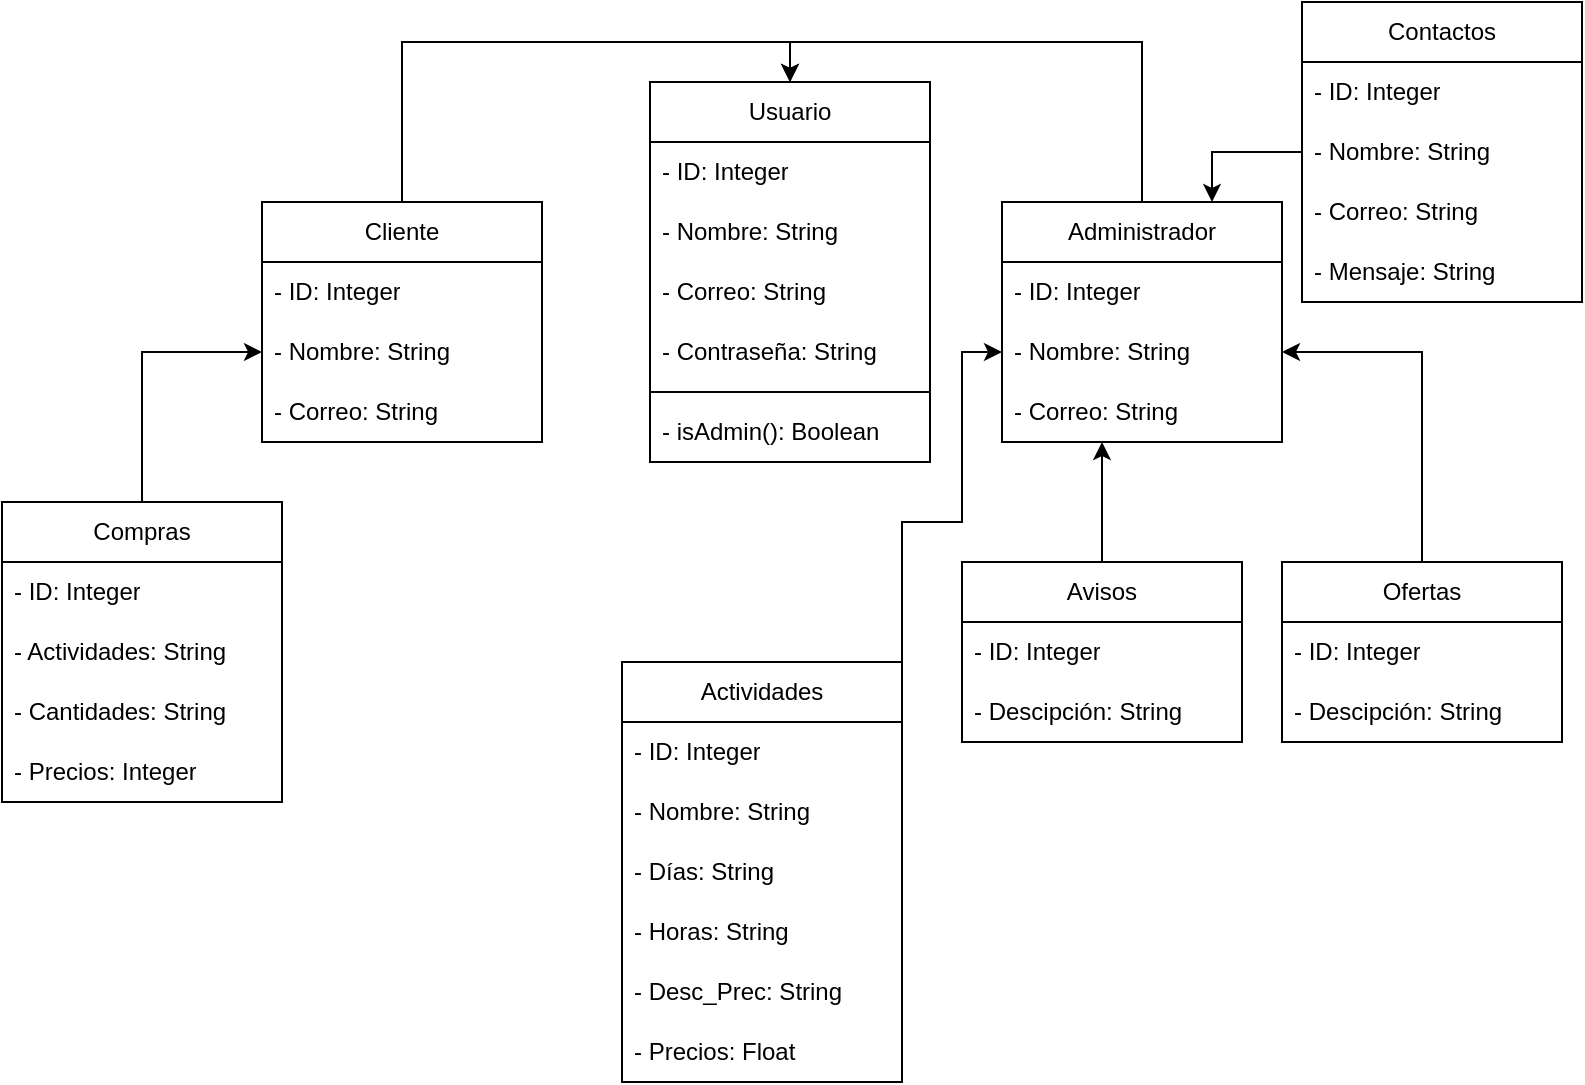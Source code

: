 <mxfile version="24.7.8">
  <diagram name="Página-1" id="DnF3c7S2RMqs9LR_wFNr">
    <mxGraphModel dx="1434" dy="786" grid="1" gridSize="10" guides="1" tooltips="1" connect="1" arrows="1" fold="1" page="1" pageScale="1" pageWidth="827" pageHeight="1169" math="0" shadow="0">
      <root>
        <mxCell id="0" />
        <mxCell id="1" parent="0" />
        <mxCell id="GFfZZeM1FlcKJLDyZN8a-60" style="edgeStyle=orthogonalEdgeStyle;rounded=0;orthogonalLoop=1;jettySize=auto;html=1;exitX=0.5;exitY=0;exitDx=0;exitDy=0;entryX=0.5;entryY=0;entryDx=0;entryDy=0;" parent="1" source="GFfZZeM1FlcKJLDyZN8a-1" target="GFfZZeM1FlcKJLDyZN8a-5" edge="1">
          <mxGeometry relative="1" as="geometry" />
        </mxCell>
        <mxCell id="GFfZZeM1FlcKJLDyZN8a-1" value="Administrador" style="swimlane;fontStyle=0;childLayout=stackLayout;horizontal=1;startSize=30;horizontalStack=0;resizeParent=1;resizeParentMax=0;resizeLast=0;collapsible=1;marginBottom=0;whiteSpace=wrap;html=1;" parent="1" vertex="1">
          <mxGeometry x="520" y="160" width="140" height="120" as="geometry" />
        </mxCell>
        <mxCell id="GFfZZeM1FlcKJLDyZN8a-38" value="- ID: Integer" style="text;strokeColor=none;fillColor=none;align=left;verticalAlign=middle;spacingLeft=4;spacingRight=4;overflow=hidden;points=[[0,0.5],[1,0.5]];portConstraint=eastwest;rotatable=0;whiteSpace=wrap;html=1;" parent="GFfZZeM1FlcKJLDyZN8a-1" vertex="1">
          <mxGeometry y="30" width="140" height="30" as="geometry" />
        </mxCell>
        <mxCell id="GFfZZeM1FlcKJLDyZN8a-55" value="- Nombre: String" style="text;strokeColor=none;fillColor=none;align=left;verticalAlign=middle;spacingLeft=4;spacingRight=4;overflow=hidden;points=[[0,0.5],[1,0.5]];portConstraint=eastwest;rotatable=0;whiteSpace=wrap;html=1;" parent="GFfZZeM1FlcKJLDyZN8a-1" vertex="1">
          <mxGeometry y="60" width="140" height="30" as="geometry" />
        </mxCell>
        <mxCell id="GFfZZeM1FlcKJLDyZN8a-56" value="- Correo: String" style="text;strokeColor=none;fillColor=none;align=left;verticalAlign=middle;spacingLeft=4;spacingRight=4;overflow=hidden;points=[[0,0.5],[1,0.5]];portConstraint=eastwest;rotatable=0;whiteSpace=wrap;html=1;" parent="GFfZZeM1FlcKJLDyZN8a-1" vertex="1">
          <mxGeometry y="90" width="140" height="30" as="geometry" />
        </mxCell>
        <mxCell id="GFfZZeM1FlcKJLDyZN8a-5" value="Usuario" style="swimlane;fontStyle=0;childLayout=stackLayout;horizontal=1;startSize=30;horizontalStack=0;resizeParent=1;resizeParentMax=0;resizeLast=0;collapsible=1;marginBottom=0;whiteSpace=wrap;html=1;" parent="1" vertex="1">
          <mxGeometry x="344" y="100" width="140" height="190" as="geometry" />
        </mxCell>
        <mxCell id="GFfZZeM1FlcKJLDyZN8a-6" value="- ID: Integer" style="text;strokeColor=none;fillColor=none;align=left;verticalAlign=middle;spacingLeft=4;spacingRight=4;overflow=hidden;points=[[0,0.5],[1,0.5]];portConstraint=eastwest;rotatable=0;whiteSpace=wrap;html=1;" parent="GFfZZeM1FlcKJLDyZN8a-5" vertex="1">
          <mxGeometry y="30" width="140" height="30" as="geometry" />
        </mxCell>
        <mxCell id="GFfZZeM1FlcKJLDyZN8a-53" value="- Nombre: String" style="text;strokeColor=none;fillColor=none;align=left;verticalAlign=middle;spacingLeft=4;spacingRight=4;overflow=hidden;points=[[0,0.5],[1,0.5]];portConstraint=eastwest;rotatable=0;whiteSpace=wrap;html=1;" parent="GFfZZeM1FlcKJLDyZN8a-5" vertex="1">
          <mxGeometry y="60" width="140" height="30" as="geometry" />
        </mxCell>
        <mxCell id="GFfZZeM1FlcKJLDyZN8a-54" value="- Correo: String" style="text;strokeColor=none;fillColor=none;align=left;verticalAlign=middle;spacingLeft=4;spacingRight=4;overflow=hidden;points=[[0,0.5],[1,0.5]];portConstraint=eastwest;rotatable=0;whiteSpace=wrap;html=1;" parent="GFfZZeM1FlcKJLDyZN8a-5" vertex="1">
          <mxGeometry y="90" width="140" height="30" as="geometry" />
        </mxCell>
        <mxCell id="GFfZZeM1FlcKJLDyZN8a-34" value="- Contraseña: String" style="text;strokeColor=none;fillColor=none;align=left;verticalAlign=middle;spacingLeft=4;spacingRight=4;overflow=hidden;points=[[0,0.5],[1,0.5]];portConstraint=eastwest;rotatable=0;whiteSpace=wrap;html=1;" parent="GFfZZeM1FlcKJLDyZN8a-5" vertex="1">
          <mxGeometry y="120" width="140" height="30" as="geometry" />
        </mxCell>
        <mxCell id="35PMznLgrGDnaeDY3zjH-1" value="" style="line;strokeWidth=1;rotatable=0;dashed=0;labelPosition=right;align=left;verticalAlign=middle;spacingTop=0;spacingLeft=6;points=[];portConstraint=eastwest;" parent="GFfZZeM1FlcKJLDyZN8a-5" vertex="1">
          <mxGeometry y="150" width="140" height="10" as="geometry" />
        </mxCell>
        <mxCell id="35PMznLgrGDnaeDY3zjH-2" value="- isAdmin(): Boolean" style="text;strokeColor=none;fillColor=none;align=left;verticalAlign=middle;spacingLeft=4;spacingRight=4;overflow=hidden;points=[[0,0.5],[1,0.5]];portConstraint=eastwest;rotatable=0;whiteSpace=wrap;html=1;" parent="GFfZZeM1FlcKJLDyZN8a-5" vertex="1">
          <mxGeometry y="160" width="140" height="30" as="geometry" />
        </mxCell>
        <mxCell id="GFfZZeM1FlcKJLDyZN8a-69" style="edgeStyle=orthogonalEdgeStyle;rounded=0;orthogonalLoop=1;jettySize=auto;html=1;exitX=0.5;exitY=0;exitDx=0;exitDy=0;entryX=0;entryY=0.5;entryDx=0;entryDy=0;" parent="1" source="GFfZZeM1FlcKJLDyZN8a-13" target="GFfZZeM1FlcKJLDyZN8a-51" edge="1">
          <mxGeometry relative="1" as="geometry" />
        </mxCell>
        <mxCell id="GFfZZeM1FlcKJLDyZN8a-13" value="Compras" style="swimlane;fontStyle=0;childLayout=stackLayout;horizontal=1;startSize=30;horizontalStack=0;resizeParent=1;resizeParentMax=0;resizeLast=0;collapsible=1;marginBottom=0;whiteSpace=wrap;html=1;" parent="1" vertex="1">
          <mxGeometry x="20" y="310" width="140" height="150" as="geometry" />
        </mxCell>
        <mxCell id="GFfZZeM1FlcKJLDyZN8a-41" value="- ID: Integer" style="text;strokeColor=none;fillColor=none;align=left;verticalAlign=middle;spacingLeft=4;spacingRight=4;overflow=hidden;points=[[0,0.5],[1,0.5]];portConstraint=eastwest;rotatable=0;whiteSpace=wrap;html=1;" parent="GFfZZeM1FlcKJLDyZN8a-13" vertex="1">
          <mxGeometry y="30" width="140" height="30" as="geometry" />
        </mxCell>
        <mxCell id="7_kM_UHr8HDMBDR2DKmV-2" value="- Actividades: String" style="text;strokeColor=none;fillColor=none;align=left;verticalAlign=middle;spacingLeft=4;spacingRight=4;overflow=hidden;points=[[0,0.5],[1,0.5]];portConstraint=eastwest;rotatable=0;whiteSpace=wrap;html=1;" vertex="1" parent="GFfZZeM1FlcKJLDyZN8a-13">
          <mxGeometry y="60" width="140" height="30" as="geometry" />
        </mxCell>
        <mxCell id="GFfZZeM1FlcKJLDyZN8a-49" value="- Cantidades: String" style="text;strokeColor=none;fillColor=none;align=left;verticalAlign=middle;spacingLeft=4;spacingRight=4;overflow=hidden;points=[[0,0.5],[1,0.5]];portConstraint=eastwest;rotatable=0;whiteSpace=wrap;html=1;" parent="GFfZZeM1FlcKJLDyZN8a-13" vertex="1">
          <mxGeometry y="90" width="140" height="30" as="geometry" />
        </mxCell>
        <mxCell id="GFfZZeM1FlcKJLDyZN8a-50" value="- Precios: Integer" style="text;strokeColor=none;fillColor=none;align=left;verticalAlign=middle;spacingLeft=4;spacingRight=4;overflow=hidden;points=[[0,0.5],[1,0.5]];portConstraint=eastwest;rotatable=0;whiteSpace=wrap;html=1;" parent="GFfZZeM1FlcKJLDyZN8a-13" vertex="1">
          <mxGeometry y="120" width="140" height="30" as="geometry" />
        </mxCell>
        <mxCell id="GFfZZeM1FlcKJLDyZN8a-59" style="edgeStyle=orthogonalEdgeStyle;rounded=0;orthogonalLoop=1;jettySize=auto;html=1;entryX=0.5;entryY=0;entryDx=0;entryDy=0;exitX=0.5;exitY=0;exitDx=0;exitDy=0;" parent="1" source="GFfZZeM1FlcKJLDyZN8a-17" target="GFfZZeM1FlcKJLDyZN8a-5" edge="1">
          <mxGeometry relative="1" as="geometry" />
        </mxCell>
        <mxCell id="GFfZZeM1FlcKJLDyZN8a-17" value="Cliente&lt;span style=&quot;color: rgba(0, 0, 0, 0); font-family: monospace; font-size: 0px; text-align: start; text-wrap: nowrap;&quot;&gt;%3CmxGraphModel%3E%3Croot%3E%3CmxCell%20id%3D%220%22%2F%3E%3CmxCell%20id%3D%221%22%20parent%3D%220%22%2F%3E%3CmxCell%20id%3D%222%22%20value%3D%22Compras%22%20style%3D%22swimlane%3BfontStyle%3D0%3BchildLayout%3DstackLayout%3Bhorizontal%3D1%3BstartSize%3D30%3BhorizontalStack%3D0%3BresizeParent%3D1%3BresizeParentMax%3D0%3BresizeLast%3D0%3Bcollapsible%3D1%3BmarginBottom%3D0%3BwhiteSpace%3Dwrap%3Bhtml%3D1%3B%22%20vertex%3D%221%22%20parent%3D%221%22%3E%3CmxGeometry%20x%3D%2240%22%20y%3D%22370%22%20width%3D%22140%22%20height%3D%22120%22%20as%3D%22geometry%22%2F%3E%3C%2FmxCell%3E%3CmxCell%20id%3D%223%22%20value%3D%22Item%201%22%20style%3D%22text%3BstrokeColor%3Dnone%3BfillColor%3Dnone%3Balign%3Dleft%3BverticalAlign%3Dmiddle%3BspacingLeft%3D4%3BspacingRight%3D4%3Boverflow%3Dhidden%3Bpoints%3D%5B%5B0%2C0.5%5D%2C%5B1%2C0.5%5D%5D%3BportConstraint%3Deastwest%3Brotatable%3D0%3BwhiteSpace%3Dwrap%3Bhtml%3D1%3B%22%20vertex%3D%221%22%20parent%3D%222%22%3E%3CmxGeometry%20y%3D%2230%22%20width%3D%22140%22%20height%3D%2230%22%20as%3D%22geometry%22%2F%3E%3C%2FmxCell%3E%3CmxCell%20id%3D%224%22%20value%3D%22Item%202%22%20style%3D%22text%3BstrokeColor%3Dnone%3BfillColor%3Dnone%3Balign%3Dleft%3BverticalAlign%3Dmiddle%3BspacingLeft%3D4%3BspacingRight%3D4%3Boverflow%3Dhidden%3Bpoints%3D%5B%5B0%2C0.5%5D%2C%5B1%2C0.5%5D%5D%3BportConstraint%3Deastwest%3Brotatable%3D0%3BwhiteSpace%3Dwrap%3Bhtml%3D1%3B%22%20vertex%3D%221%22%20parent%3D%222%22%3E%3CmxGeometry%20y%3D%2260%22%20width%3D%22140%22%20height%3D%2230%22%20as%3D%22geometry%22%2F%3E%3C%2FmxCell%3E%3CmxCell%20id%3D%225%22%20value%3D%22Item%203%22%20style%3D%22text%3BstrokeColor%3Dnone%3BfillColor%3Dnone%3Balign%3Dleft%3BverticalAlign%3Dmiddle%3BspacingLeft%3D4%3BspacingRight%3D4%3Boverflow%3Dhidden%3Bpoints%3D%5B%5B0%2C0.5%5D%2C%5B1%2C0.5%5D%5D%3BportConstraint%3Deastwest%3Brotatable%3D0%3BwhiteSpace%3Dwrap%3Bhtml%3D1%3B%22%20vertex%3D%221%22%20parent%3D%222%22%3E%3CmxGeometry%20y%3D%2290%22%20width%3D%22140%22%20height%3D%2230%22%20as%3D%22geometry%22%2F%3E%3C%2FmxCell%3E%3C%2Froot%3E%3C%2FmxGraphModel%3E&lt;/span&gt;" style="swimlane;fontStyle=0;childLayout=stackLayout;horizontal=1;startSize=30;horizontalStack=0;resizeParent=1;resizeParentMax=0;resizeLast=0;collapsible=1;marginBottom=0;whiteSpace=wrap;html=1;" parent="1" vertex="1">
          <mxGeometry x="150" y="160" width="140" height="120" as="geometry" />
        </mxCell>
        <mxCell id="GFfZZeM1FlcKJLDyZN8a-35" value="- ID: Integer" style="text;strokeColor=none;fillColor=none;align=left;verticalAlign=middle;spacingLeft=4;spacingRight=4;overflow=hidden;points=[[0,0.5],[1,0.5]];portConstraint=eastwest;rotatable=0;whiteSpace=wrap;html=1;" parent="GFfZZeM1FlcKJLDyZN8a-17" vertex="1">
          <mxGeometry y="30" width="140" height="30" as="geometry" />
        </mxCell>
        <mxCell id="GFfZZeM1FlcKJLDyZN8a-51" value="- Nombre: String" style="text;strokeColor=none;fillColor=none;align=left;verticalAlign=middle;spacingLeft=4;spacingRight=4;overflow=hidden;points=[[0,0.5],[1,0.5]];portConstraint=eastwest;rotatable=0;whiteSpace=wrap;html=1;" parent="GFfZZeM1FlcKJLDyZN8a-17" vertex="1">
          <mxGeometry y="60" width="140" height="30" as="geometry" />
        </mxCell>
        <mxCell id="GFfZZeM1FlcKJLDyZN8a-52" value="- Correo: String" style="text;strokeColor=none;fillColor=none;align=left;verticalAlign=middle;spacingLeft=4;spacingRight=4;overflow=hidden;points=[[0,0.5],[1,0.5]];portConstraint=eastwest;rotatable=0;whiteSpace=wrap;html=1;" parent="GFfZZeM1FlcKJLDyZN8a-17" vertex="1">
          <mxGeometry y="90" width="140" height="30" as="geometry" />
        </mxCell>
        <mxCell id="GFfZZeM1FlcKJLDyZN8a-61" style="edgeStyle=orthogonalEdgeStyle;rounded=0;orthogonalLoop=1;jettySize=auto;html=1;entryX=0;entryY=0.5;entryDx=0;entryDy=0;" parent="1" source="GFfZZeM1FlcKJLDyZN8a-25" target="GFfZZeM1FlcKJLDyZN8a-55" edge="1">
          <mxGeometry relative="1" as="geometry">
            <Array as="points">
              <mxPoint x="470" y="320" />
              <mxPoint x="500" y="320" />
              <mxPoint x="500" y="235" />
            </Array>
          </mxGeometry>
        </mxCell>
        <mxCell id="GFfZZeM1FlcKJLDyZN8a-25" value="Actividades" style="swimlane;fontStyle=0;childLayout=stackLayout;horizontal=1;startSize=30;horizontalStack=0;resizeParent=1;resizeParentMax=0;resizeLast=0;collapsible=1;marginBottom=0;whiteSpace=wrap;html=1;" parent="1" vertex="1">
          <mxGeometry x="330" y="390" width="140" height="210" as="geometry" />
        </mxCell>
        <mxCell id="GFfZZeM1FlcKJLDyZN8a-44" value="- ID: Integer" style="text;strokeColor=none;fillColor=none;align=left;verticalAlign=middle;spacingLeft=4;spacingRight=4;overflow=hidden;points=[[0,0.5],[1,0.5]];portConstraint=eastwest;rotatable=0;whiteSpace=wrap;html=1;" parent="GFfZZeM1FlcKJLDyZN8a-25" vertex="1">
          <mxGeometry y="30" width="140" height="30" as="geometry" />
        </mxCell>
        <mxCell id="GFfZZeM1FlcKJLDyZN8a-45" value="- Nombre: String" style="text;strokeColor=none;fillColor=none;align=left;verticalAlign=middle;spacingLeft=4;spacingRight=4;overflow=hidden;points=[[0,0.5],[1,0.5]];portConstraint=eastwest;rotatable=0;whiteSpace=wrap;html=1;" parent="GFfZZeM1FlcKJLDyZN8a-25" vertex="1">
          <mxGeometry y="60" width="140" height="30" as="geometry" />
        </mxCell>
        <mxCell id="GFfZZeM1FlcKJLDyZN8a-46" value="- Días: String" style="text;strokeColor=none;fillColor=none;align=left;verticalAlign=middle;spacingLeft=4;spacingRight=4;overflow=hidden;points=[[0,0.5],[1,0.5]];portConstraint=eastwest;rotatable=0;whiteSpace=wrap;html=1;" parent="GFfZZeM1FlcKJLDyZN8a-25" vertex="1">
          <mxGeometry y="90" width="140" height="30" as="geometry" />
        </mxCell>
        <mxCell id="GFfZZeM1FlcKJLDyZN8a-47" value="- Horas: String" style="text;strokeColor=none;fillColor=none;align=left;verticalAlign=middle;spacingLeft=4;spacingRight=4;overflow=hidden;points=[[0,0.5],[1,0.5]];portConstraint=eastwest;rotatable=0;whiteSpace=wrap;html=1;" parent="GFfZZeM1FlcKJLDyZN8a-25" vertex="1">
          <mxGeometry y="120" width="140" height="30" as="geometry" />
        </mxCell>
        <mxCell id="7_kM_UHr8HDMBDR2DKmV-1" value="- Desc_Prec: String" style="text;strokeColor=none;fillColor=none;align=left;verticalAlign=middle;spacingLeft=4;spacingRight=4;overflow=hidden;points=[[0,0.5],[1,0.5]];portConstraint=eastwest;rotatable=0;whiteSpace=wrap;html=1;" vertex="1" parent="GFfZZeM1FlcKJLDyZN8a-25">
          <mxGeometry y="150" width="140" height="30" as="geometry" />
        </mxCell>
        <mxCell id="GFfZZeM1FlcKJLDyZN8a-48" value="- Precios: Float" style="text;strokeColor=none;fillColor=none;align=left;verticalAlign=middle;spacingLeft=4;spacingRight=4;overflow=hidden;points=[[0,0.5],[1,0.5]];portConstraint=eastwest;rotatable=0;whiteSpace=wrap;html=1;" parent="GFfZZeM1FlcKJLDyZN8a-25" vertex="1">
          <mxGeometry y="180" width="140" height="30" as="geometry" />
        </mxCell>
        <mxCell id="GFfZZeM1FlcKJLDyZN8a-62" style="edgeStyle=orthogonalEdgeStyle;rounded=0;orthogonalLoop=1;jettySize=auto;html=1;exitX=0.5;exitY=0;exitDx=0;exitDy=0;entryX=1;entryY=0.5;entryDx=0;entryDy=0;" parent="1" source="GFfZZeM1FlcKJLDyZN8a-30" target="GFfZZeM1FlcKJLDyZN8a-55" edge="1">
          <mxGeometry relative="1" as="geometry" />
        </mxCell>
        <mxCell id="GFfZZeM1FlcKJLDyZN8a-30" value="Ofertas" style="swimlane;fontStyle=0;childLayout=stackLayout;horizontal=1;startSize=30;horizontalStack=0;resizeParent=1;resizeParentMax=0;resizeLast=0;collapsible=1;marginBottom=0;whiteSpace=wrap;html=1;" parent="1" vertex="1">
          <mxGeometry x="660" y="340" width="140" height="90" as="geometry" />
        </mxCell>
        <mxCell id="GFfZZeM1FlcKJLDyZN8a-67" value="- ID: Integer" style="text;strokeColor=none;fillColor=none;align=left;verticalAlign=middle;spacingLeft=4;spacingRight=4;overflow=hidden;points=[[0,0.5],[1,0.5]];portConstraint=eastwest;rotatable=0;whiteSpace=wrap;html=1;" parent="GFfZZeM1FlcKJLDyZN8a-30" vertex="1">
          <mxGeometry y="30" width="140" height="30" as="geometry" />
        </mxCell>
        <mxCell id="GFfZZeM1FlcKJLDyZN8a-68" value="- Descipción: String" style="text;strokeColor=none;fillColor=none;align=left;verticalAlign=middle;spacingLeft=4;spacingRight=4;overflow=hidden;points=[[0,0.5],[1,0.5]];portConstraint=eastwest;rotatable=0;whiteSpace=wrap;html=1;" parent="GFfZZeM1FlcKJLDyZN8a-30" vertex="1">
          <mxGeometry y="60" width="140" height="30" as="geometry" />
        </mxCell>
        <mxCell id="GFfZZeM1FlcKJLDyZN8a-57" value="Avisos" style="swimlane;fontStyle=0;childLayout=stackLayout;horizontal=1;startSize=30;horizontalStack=0;resizeParent=1;resizeParentMax=0;resizeLast=0;collapsible=1;marginBottom=0;whiteSpace=wrap;html=1;" parent="1" vertex="1">
          <mxGeometry x="500" y="340" width="140" height="90" as="geometry" />
        </mxCell>
        <mxCell id="GFfZZeM1FlcKJLDyZN8a-65" value="- ID: Integer" style="text;strokeColor=none;fillColor=none;align=left;verticalAlign=middle;spacingLeft=4;spacingRight=4;overflow=hidden;points=[[0,0.5],[1,0.5]];portConstraint=eastwest;rotatable=0;whiteSpace=wrap;html=1;" parent="GFfZZeM1FlcKJLDyZN8a-57" vertex="1">
          <mxGeometry y="30" width="140" height="30" as="geometry" />
        </mxCell>
        <mxCell id="GFfZZeM1FlcKJLDyZN8a-66" value="- Descipción: String" style="text;strokeColor=none;fillColor=none;align=left;verticalAlign=middle;spacingLeft=4;spacingRight=4;overflow=hidden;points=[[0,0.5],[1,0.5]];portConstraint=eastwest;rotatable=0;whiteSpace=wrap;html=1;" parent="GFfZZeM1FlcKJLDyZN8a-57" vertex="1">
          <mxGeometry y="60" width="140" height="30" as="geometry" />
        </mxCell>
        <mxCell id="GFfZZeM1FlcKJLDyZN8a-64" style="edgeStyle=orthogonalEdgeStyle;rounded=0;orthogonalLoop=1;jettySize=auto;html=1;exitX=0.5;exitY=0;exitDx=0;exitDy=0;" parent="1" source="GFfZZeM1FlcKJLDyZN8a-57" edge="1">
          <mxGeometry relative="1" as="geometry">
            <mxPoint x="570" y="280" as="targetPoint" />
          </mxGeometry>
        </mxCell>
        <mxCell id="7_kM_UHr8HDMBDR2DKmV-8" style="edgeStyle=orthogonalEdgeStyle;rounded=0;orthogonalLoop=1;jettySize=auto;html=1;entryX=0.75;entryY=0;entryDx=0;entryDy=0;" edge="1" parent="1" source="7_kM_UHr8HDMBDR2DKmV-3" target="GFfZZeM1FlcKJLDyZN8a-1">
          <mxGeometry relative="1" as="geometry" />
        </mxCell>
        <mxCell id="7_kM_UHr8HDMBDR2DKmV-3" value="Contactos" style="swimlane;fontStyle=0;childLayout=stackLayout;horizontal=1;startSize=30;horizontalStack=0;resizeParent=1;resizeParentMax=0;resizeLast=0;collapsible=1;marginBottom=0;whiteSpace=wrap;html=1;" vertex="1" parent="1">
          <mxGeometry x="670" y="60" width="140" height="150" as="geometry" />
        </mxCell>
        <mxCell id="7_kM_UHr8HDMBDR2DKmV-4" value="- ID: Integer" style="text;strokeColor=none;fillColor=none;align=left;verticalAlign=middle;spacingLeft=4;spacingRight=4;overflow=hidden;points=[[0,0.5],[1,0.5]];portConstraint=eastwest;rotatable=0;whiteSpace=wrap;html=1;" vertex="1" parent="7_kM_UHr8HDMBDR2DKmV-3">
          <mxGeometry y="30" width="140" height="30" as="geometry" />
        </mxCell>
        <mxCell id="7_kM_UHr8HDMBDR2DKmV-5" value="- Nombre: String" style="text;strokeColor=none;fillColor=none;align=left;verticalAlign=middle;spacingLeft=4;spacingRight=4;overflow=hidden;points=[[0,0.5],[1,0.5]];portConstraint=eastwest;rotatable=0;whiteSpace=wrap;html=1;" vertex="1" parent="7_kM_UHr8HDMBDR2DKmV-3">
          <mxGeometry y="60" width="140" height="30" as="geometry" />
        </mxCell>
        <mxCell id="7_kM_UHr8HDMBDR2DKmV-6" value="- Correo: String" style="text;strokeColor=none;fillColor=none;align=left;verticalAlign=middle;spacingLeft=4;spacingRight=4;overflow=hidden;points=[[0,0.5],[1,0.5]];portConstraint=eastwest;rotatable=0;whiteSpace=wrap;html=1;" vertex="1" parent="7_kM_UHr8HDMBDR2DKmV-3">
          <mxGeometry y="90" width="140" height="30" as="geometry" />
        </mxCell>
        <mxCell id="7_kM_UHr8HDMBDR2DKmV-7" value="- Mensaje: String" style="text;strokeColor=none;fillColor=none;align=left;verticalAlign=middle;spacingLeft=4;spacingRight=4;overflow=hidden;points=[[0,0.5],[1,0.5]];portConstraint=eastwest;rotatable=0;whiteSpace=wrap;html=1;" vertex="1" parent="7_kM_UHr8HDMBDR2DKmV-3">
          <mxGeometry y="120" width="140" height="30" as="geometry" />
        </mxCell>
      </root>
    </mxGraphModel>
  </diagram>
</mxfile>
